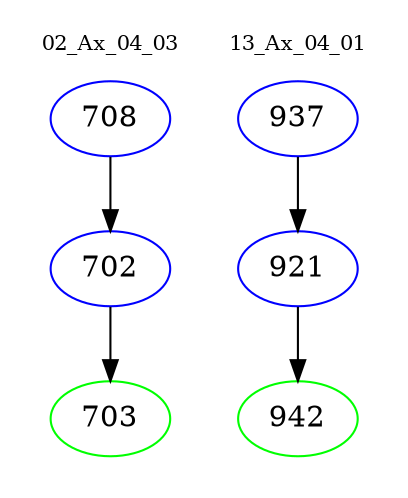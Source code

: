 digraph{
subgraph cluster_0 {
color = white
label = "02_Ax_04_03";
fontsize=10;
T0_708 [label="708", color="blue"]
T0_708 -> T0_702 [color="black"]
T0_702 [label="702", color="blue"]
T0_702 -> T0_703 [color="black"]
T0_703 [label="703", color="green"]
}
subgraph cluster_1 {
color = white
label = "13_Ax_04_01";
fontsize=10;
T1_937 [label="937", color="blue"]
T1_937 -> T1_921 [color="black"]
T1_921 [label="921", color="blue"]
T1_921 -> T1_942 [color="black"]
T1_942 [label="942", color="green"]
}
}
